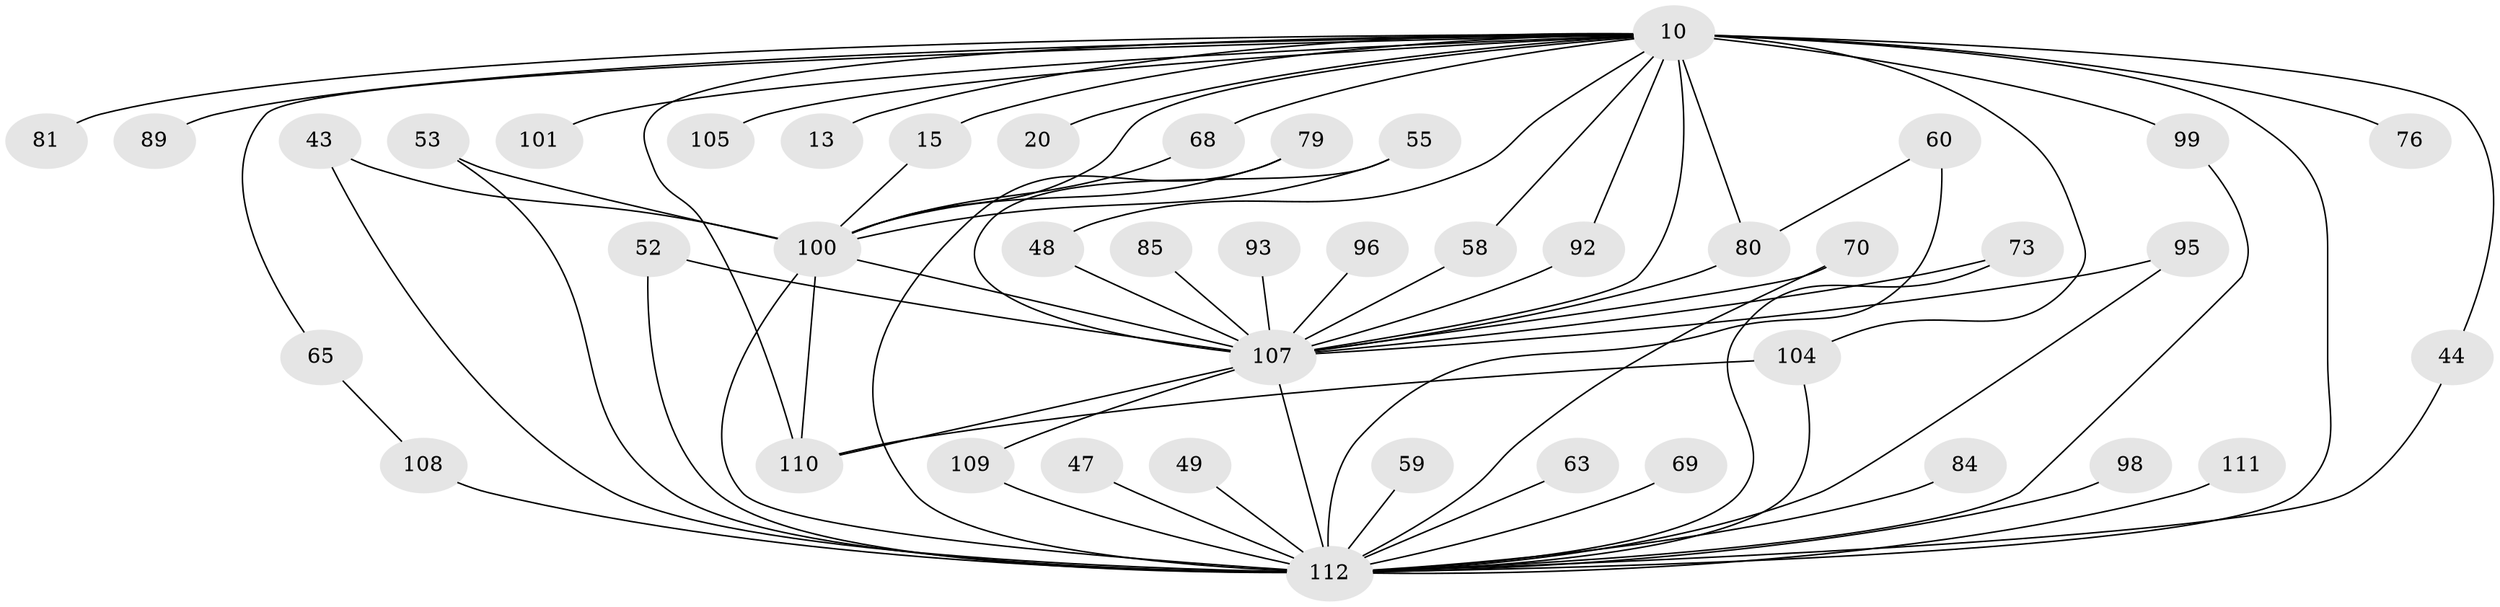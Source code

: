 // original degree distribution, {32: 0.008928571428571428, 22: 0.017857142857142856, 17: 0.008928571428571428, 14: 0.017857142857142856, 20: 0.026785714285714284, 26: 0.008928571428571428, 18: 0.008928571428571428, 5: 0.026785714285714284, 4: 0.07142857142857142, 2: 0.5535714285714286, 8: 0.008928571428571428, 3: 0.21428571428571427, 9: 0.008928571428571428, 6: 0.008928571428571428, 7: 0.008928571428571428}
// Generated by graph-tools (version 1.1) at 2025/48/03/04/25 21:48:19]
// undirected, 44 vertices, 69 edges
graph export_dot {
graph [start="1"]
  node [color=gray90,style=filled];
  10 [super="+2+6"];
  13;
  15;
  20;
  43 [super="+34"];
  44;
  47;
  48;
  49;
  52;
  53;
  55;
  58;
  59;
  60 [super="+41"];
  63;
  65;
  68;
  69;
  70;
  73;
  76 [super="+56"];
  79 [super="+78"];
  80 [super="+37"];
  81;
  84;
  85;
  89 [super="+45"];
  92;
  93 [super="+66"];
  95 [super="+90"];
  96;
  98;
  99 [super="+22"];
  100 [super="+86+87"];
  101;
  104 [super="+50+102"];
  105;
  107 [super="+77+9"];
  108 [super="+57"];
  109 [super="+18"];
  110 [super="+74+97+61+23"];
  111;
  112 [super="+31+106+32+83+72+103"];
  10 -- 13 [weight=2];
  10 -- 65;
  10 -- 76 [weight=3];
  10 -- 89 [weight=3];
  10 -- 110 [weight=5];
  10 -- 68;
  10 -- 81 [weight=2];
  10 -- 20 [weight=2];
  10 -- 92;
  10 -- 101;
  10 -- 105 [weight=2];
  10 -- 58;
  10 -- 15;
  10 -- 99 [weight=2];
  10 -- 44;
  10 -- 48;
  10 -- 112 [weight=19];
  10 -- 104;
  10 -- 80;
  10 -- 107 [weight=8];
  10 -- 100 [weight=11];
  15 -- 100;
  43 -- 112 [weight=2];
  43 -- 100;
  44 -- 112;
  47 -- 112 [weight=2];
  48 -- 107;
  49 -- 112 [weight=2];
  52 -- 112;
  52 -- 107;
  53 -- 112;
  53 -- 100;
  55 -- 107;
  55 -- 100;
  58 -- 107;
  59 -- 112 [weight=2];
  60 -- 80;
  60 -- 112 [weight=3];
  63 -- 112 [weight=2];
  65 -- 108;
  68 -- 100;
  69 -- 112 [weight=2];
  70 -- 112;
  70 -- 107;
  73 -- 112;
  73 -- 107;
  79 -- 112;
  79 -- 100 [weight=2];
  80 -- 107 [weight=2];
  84 -- 112 [weight=2];
  85 -- 107 [weight=2];
  92 -- 107;
  93 -- 107 [weight=3];
  95 -- 112 [weight=3];
  95 -- 107;
  96 -- 107 [weight=2];
  98 -- 112 [weight=2];
  99 -- 112;
  100 -- 107 [weight=5];
  100 -- 110;
  100 -- 112 [weight=7];
  104 -- 112 [weight=2];
  104 -- 110;
  107 -- 112 [weight=19];
  107 -- 109 [weight=2];
  107 -- 110 [weight=5];
  108 -- 112 [weight=4];
  109 -- 112;
  111 -- 112 [weight=2];
}
